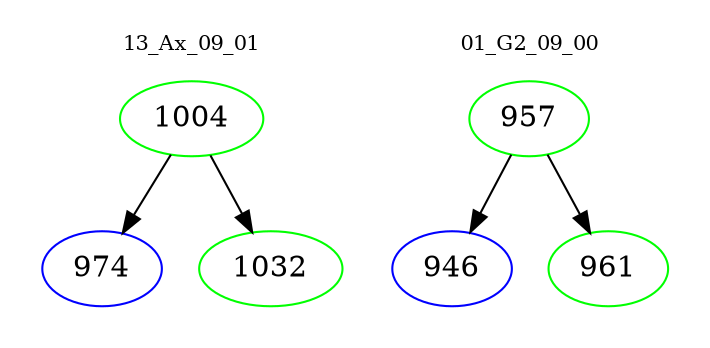 digraph{
subgraph cluster_0 {
color = white
label = "13_Ax_09_01";
fontsize=10;
T0_1004 [label="1004", color="green"]
T0_1004 -> T0_974 [color="black"]
T0_974 [label="974", color="blue"]
T0_1004 -> T0_1032 [color="black"]
T0_1032 [label="1032", color="green"]
}
subgraph cluster_1 {
color = white
label = "01_G2_09_00";
fontsize=10;
T1_957 [label="957", color="green"]
T1_957 -> T1_946 [color="black"]
T1_946 [label="946", color="blue"]
T1_957 -> T1_961 [color="black"]
T1_961 [label="961", color="green"]
}
}
